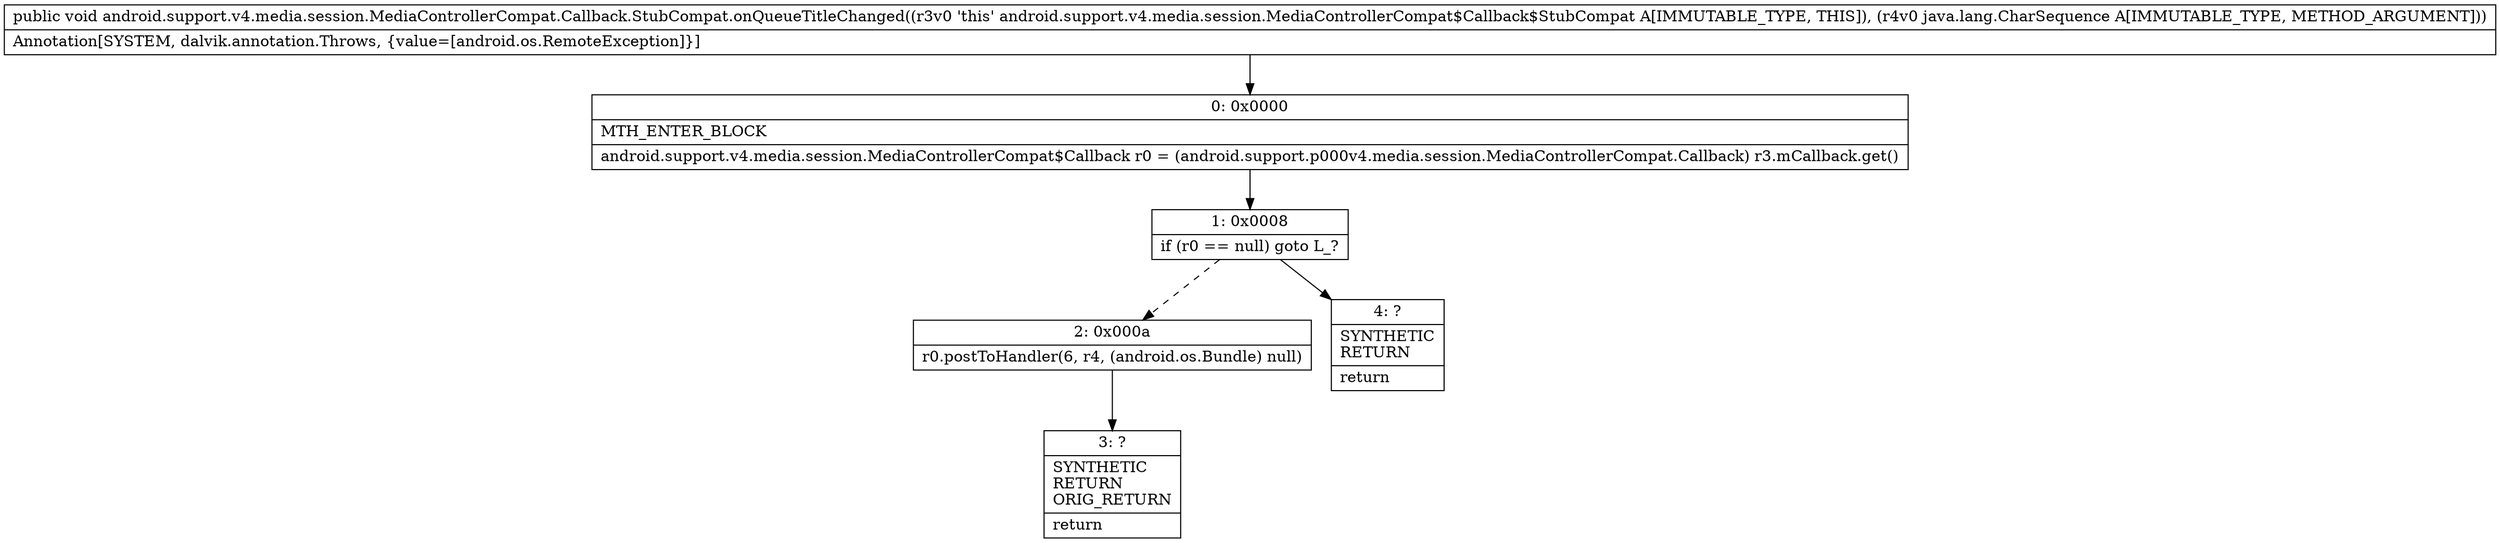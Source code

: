 digraph "CFG forandroid.support.v4.media.session.MediaControllerCompat.Callback.StubCompat.onQueueTitleChanged(Ljava\/lang\/CharSequence;)V" {
Node_0 [shape=record,label="{0\:\ 0x0000|MTH_ENTER_BLOCK\l|android.support.v4.media.session.MediaControllerCompat$Callback r0 = (android.support.p000v4.media.session.MediaControllerCompat.Callback) r3.mCallback.get()\l}"];
Node_1 [shape=record,label="{1\:\ 0x0008|if (r0 == null) goto L_?\l}"];
Node_2 [shape=record,label="{2\:\ 0x000a|r0.postToHandler(6, r4, (android.os.Bundle) null)\l}"];
Node_3 [shape=record,label="{3\:\ ?|SYNTHETIC\lRETURN\lORIG_RETURN\l|return\l}"];
Node_4 [shape=record,label="{4\:\ ?|SYNTHETIC\lRETURN\l|return\l}"];
MethodNode[shape=record,label="{public void android.support.v4.media.session.MediaControllerCompat.Callback.StubCompat.onQueueTitleChanged((r3v0 'this' android.support.v4.media.session.MediaControllerCompat$Callback$StubCompat A[IMMUTABLE_TYPE, THIS]), (r4v0 java.lang.CharSequence A[IMMUTABLE_TYPE, METHOD_ARGUMENT]))  | Annotation[SYSTEM, dalvik.annotation.Throws, \{value=[android.os.RemoteException]\}]\l}"];
MethodNode -> Node_0;
Node_0 -> Node_1;
Node_1 -> Node_2[style=dashed];
Node_1 -> Node_4;
Node_2 -> Node_3;
}

